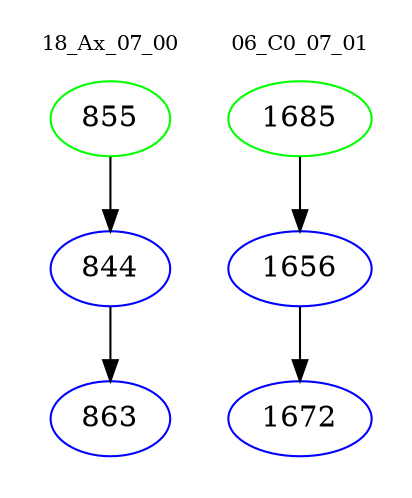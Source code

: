 digraph{
subgraph cluster_0 {
color = white
label = "18_Ax_07_00";
fontsize=10;
T0_855 [label="855", color="green"]
T0_855 -> T0_844 [color="black"]
T0_844 [label="844", color="blue"]
T0_844 -> T0_863 [color="black"]
T0_863 [label="863", color="blue"]
}
subgraph cluster_1 {
color = white
label = "06_C0_07_01";
fontsize=10;
T1_1685 [label="1685", color="green"]
T1_1685 -> T1_1656 [color="black"]
T1_1656 [label="1656", color="blue"]
T1_1656 -> T1_1672 [color="black"]
T1_1672 [label="1672", color="blue"]
}
}
